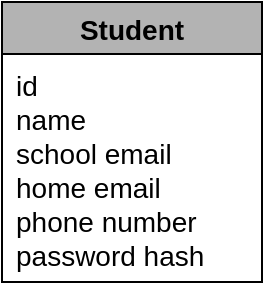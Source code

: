 <mxfile version="16.4.0" type="github">
  <diagram id="iYoqzr5WYE2hCEMeHDBI" name="Page-1">
    <mxGraphModel dx="1422" dy="832" grid="1" gridSize="10" guides="1" tooltips="1" connect="1" arrows="1" fold="1" page="1" pageScale="1" pageWidth="850" pageHeight="1100" math="0" shadow="0">
      <root>
        <mxCell id="0" />
        <mxCell id="1" parent="0" />
        <mxCell id="d-l_255NbzkC1FXPSZey-14" value="Student" style="swimlane;fontStyle=1;childLayout=stackLayout;horizontal=1;startSize=26;fillColor=#B3B3B3;horizontalStack=0;resizeParent=1;resizeParentMax=0;resizeLast=0;collapsible=1;marginBottom=0;labelBackgroundColor=none;fontSize=14;fontColor=default;" vertex="1" parent="1">
          <mxGeometry x="180" y="480" width="130" height="140" as="geometry" />
        </mxCell>
        <mxCell id="d-l_255NbzkC1FXPSZey-15" value="id&#xa;name&#xa;school email&#xa;home email&#xa;phone number&#xa;password hash" style="text;strokeColor=none;fillColor=none;align=left;verticalAlign=top;spacingLeft=4;spacingRight=4;overflow=hidden;rotatable=0;points=[[0,0.5],[1,0.5]];portConstraint=eastwest;labelBackgroundColor=none;fontSize=14;fontColor=default;spacing=3;" vertex="1" parent="d-l_255NbzkC1FXPSZey-14">
          <mxGeometry y="26" width="130" height="114" as="geometry" />
        </mxCell>
      </root>
    </mxGraphModel>
  </diagram>
</mxfile>
